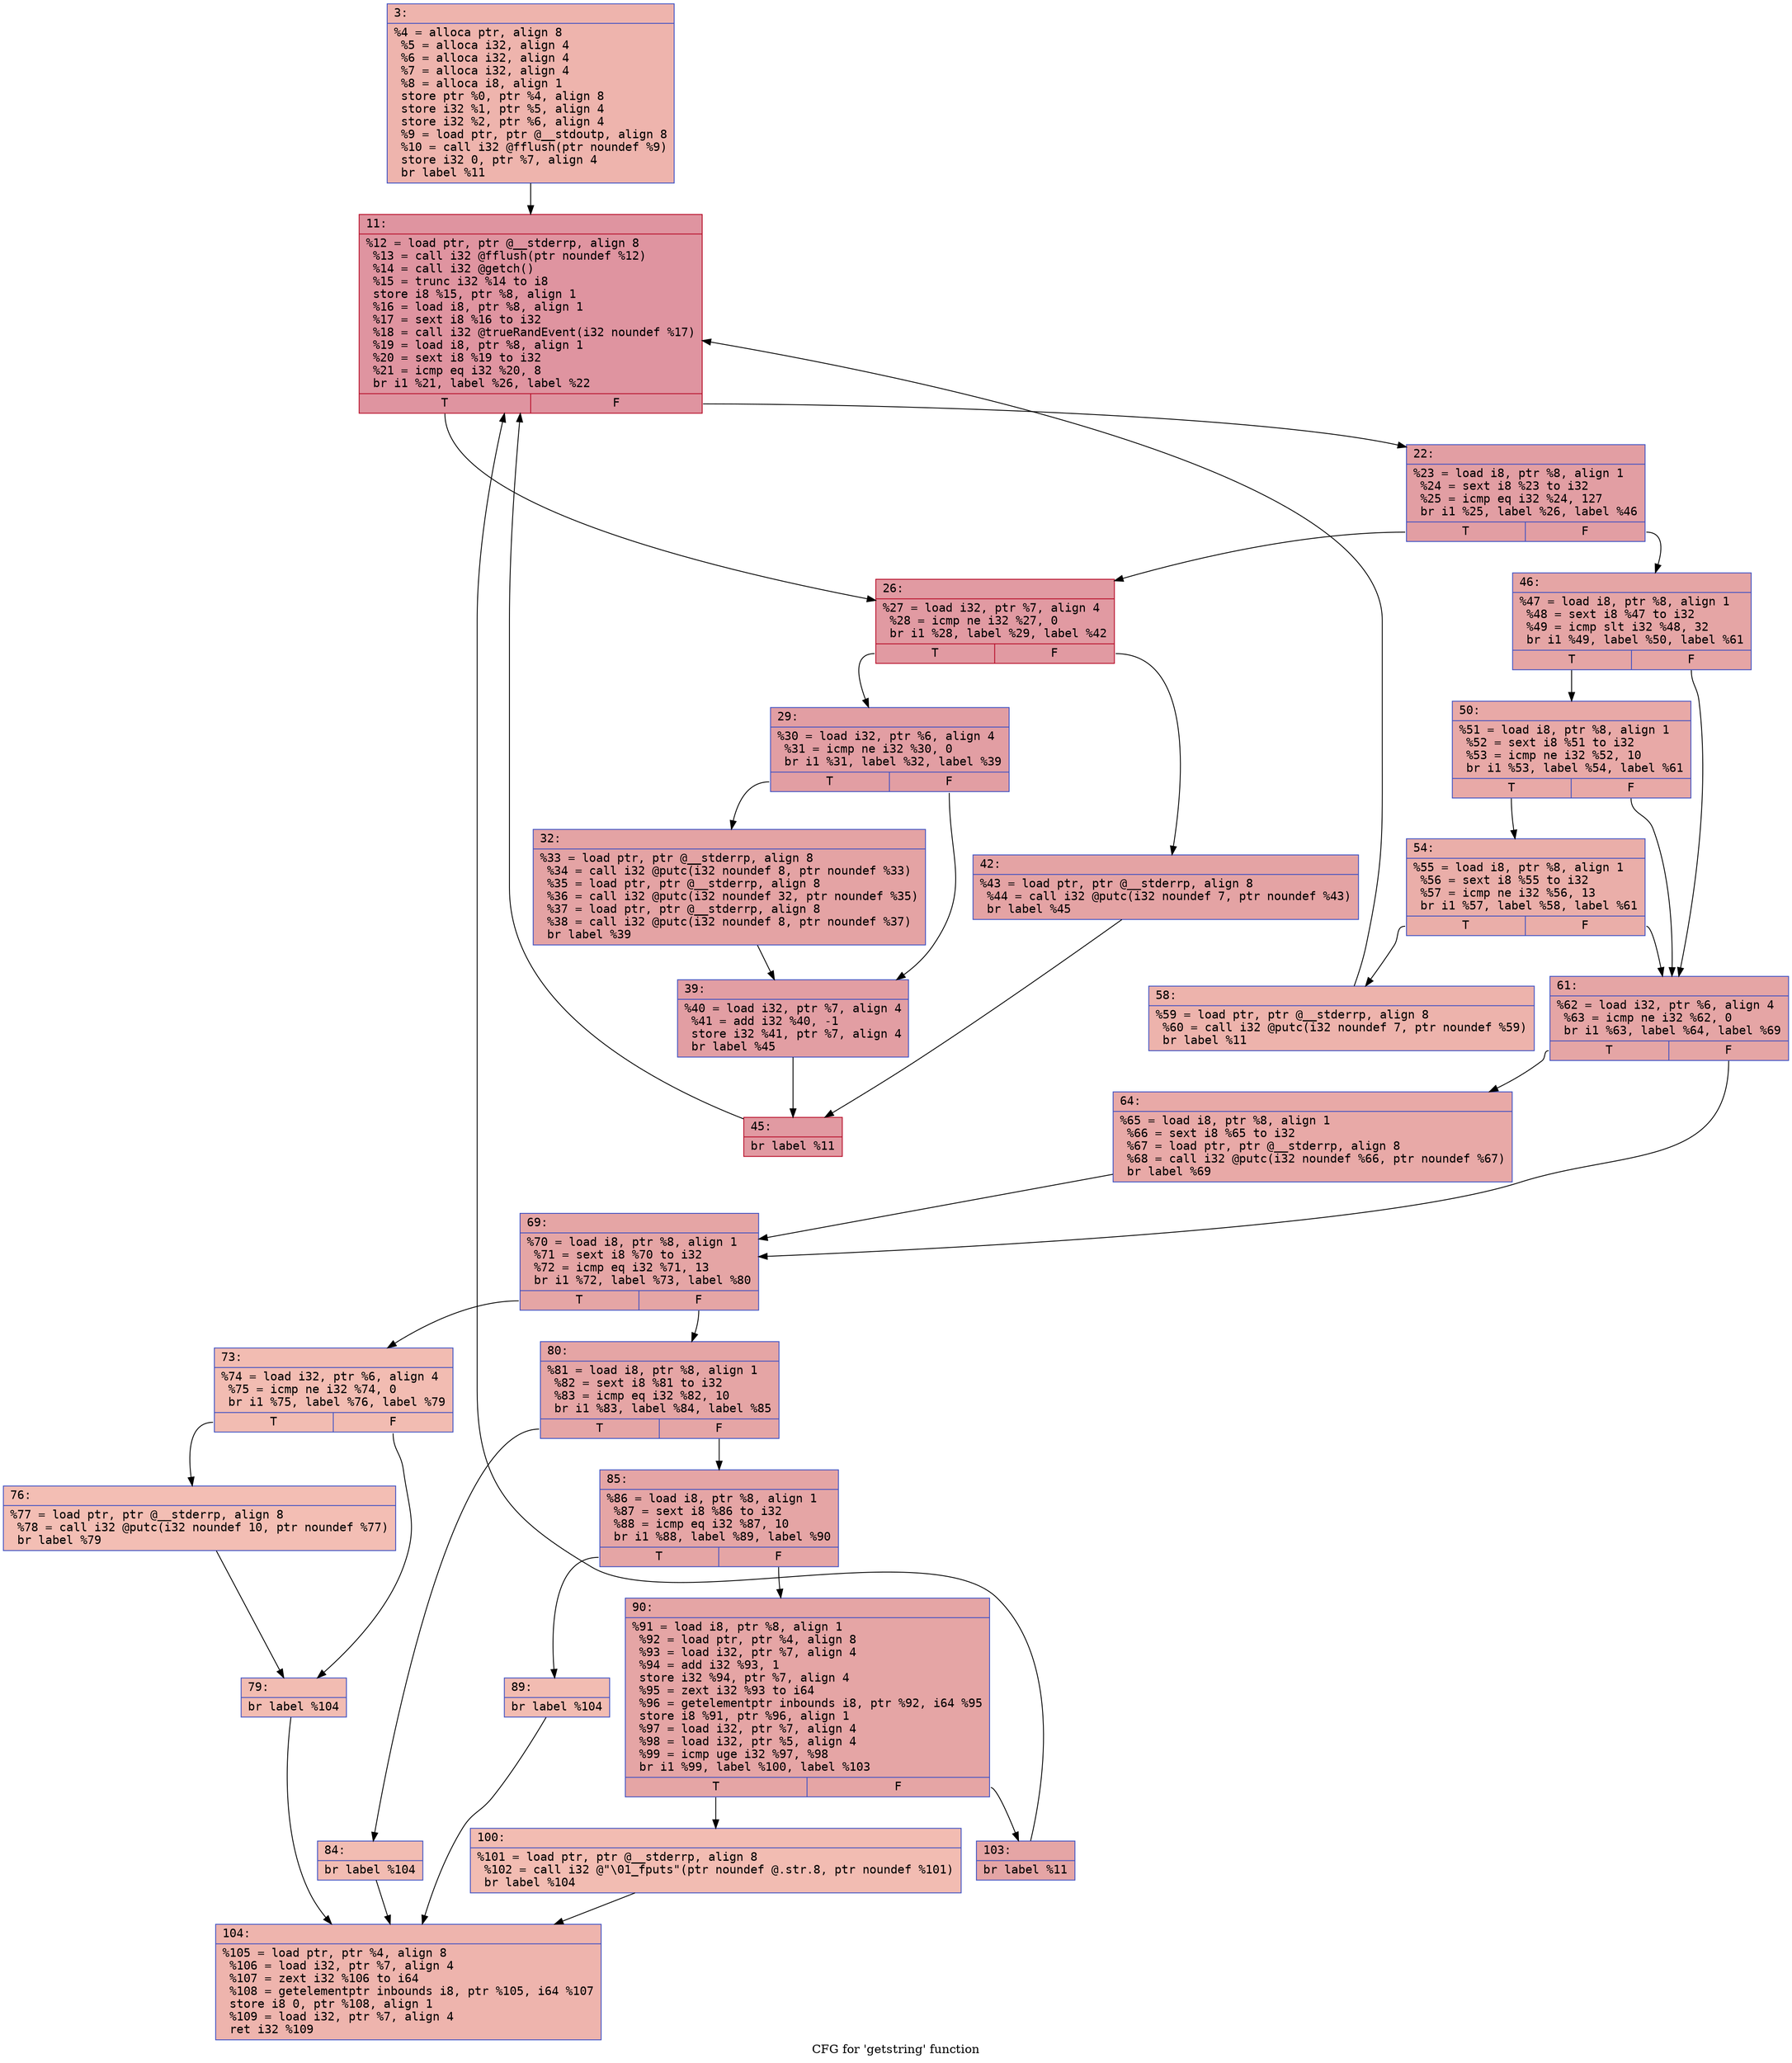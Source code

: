 digraph "CFG for 'getstring' function" {
	label="CFG for 'getstring' function";

	Node0x6000012c7f20 [shape=record,color="#3d50c3ff", style=filled, fillcolor="#d8564670" fontname="Courier",label="{3:\l|  %4 = alloca ptr, align 8\l  %5 = alloca i32, align 4\l  %6 = alloca i32, align 4\l  %7 = alloca i32, align 4\l  %8 = alloca i8, align 1\l  store ptr %0, ptr %4, align 8\l  store i32 %1, ptr %5, align 4\l  store i32 %2, ptr %6, align 4\l  %9 = load ptr, ptr @__stdoutp, align 8\l  %10 = call i32 @fflush(ptr noundef %9)\l  store i32 0, ptr %7, align 4\l  br label %11\l}"];
	Node0x6000012c7f20 -> Node0x6000012c7f70[tooltip="3 -> 11\nProbability 100.00%" ];
	Node0x6000012c7f70 [shape=record,color="#b70d28ff", style=filled, fillcolor="#b70d2870" fontname="Courier",label="{11:\l|  %12 = load ptr, ptr @__stderrp, align 8\l  %13 = call i32 @fflush(ptr noundef %12)\l  %14 = call i32 @getch()\l  %15 = trunc i32 %14 to i8\l  store i8 %15, ptr %8, align 1\l  %16 = load i8, ptr %8, align 1\l  %17 = sext i8 %16 to i32\l  %18 = call i32 @trueRandEvent(i32 noundef %17)\l  %19 = load i8, ptr %8, align 1\l  %20 = sext i8 %19 to i32\l  %21 = icmp eq i32 %20, 8\l  br i1 %21, label %26, label %22\l|{<s0>T|<s1>F}}"];
	Node0x6000012c7f70:s0 -> Node0x6000012c0050[tooltip="11 -> 26\nProbability 50.00%" ];
	Node0x6000012c7f70:s1 -> Node0x6000012c0000[tooltip="11 -> 22\nProbability 50.00%" ];
	Node0x6000012c0000 [shape=record,color="#3d50c3ff", style=filled, fillcolor="#be242e70" fontname="Courier",label="{22:\l|  %23 = load i8, ptr %8, align 1\l  %24 = sext i8 %23 to i32\l  %25 = icmp eq i32 %24, 127\l  br i1 %25, label %26, label %46\l|{<s0>T|<s1>F}}"];
	Node0x6000012c0000:s0 -> Node0x6000012c0050[tooltip="22 -> 26\nProbability 50.00%" ];
	Node0x6000012c0000:s1 -> Node0x6000012c0230[tooltip="22 -> 46\nProbability 50.00%" ];
	Node0x6000012c0050 [shape=record,color="#b70d28ff", style=filled, fillcolor="#bb1b2c70" fontname="Courier",label="{26:\l|  %27 = load i32, ptr %7, align 4\l  %28 = icmp ne i32 %27, 0\l  br i1 %28, label %29, label %42\l|{<s0>T|<s1>F}}"];
	Node0x6000012c0050:s0 -> Node0x6000012c00a0[tooltip="26 -> 29\nProbability 62.50%" ];
	Node0x6000012c0050:s1 -> Node0x6000012c0190[tooltip="26 -> 42\nProbability 37.50%" ];
	Node0x6000012c00a0 [shape=record,color="#3d50c3ff", style=filled, fillcolor="#be242e70" fontname="Courier",label="{29:\l|  %30 = load i32, ptr %6, align 4\l  %31 = icmp ne i32 %30, 0\l  br i1 %31, label %32, label %39\l|{<s0>T|<s1>F}}"];
	Node0x6000012c00a0:s0 -> Node0x6000012c00f0[tooltip="29 -> 32\nProbability 62.50%" ];
	Node0x6000012c00a0:s1 -> Node0x6000012c0140[tooltip="29 -> 39\nProbability 37.50%" ];
	Node0x6000012c00f0 [shape=record,color="#3d50c3ff", style=filled, fillcolor="#c32e3170" fontname="Courier",label="{32:\l|  %33 = load ptr, ptr @__stderrp, align 8\l  %34 = call i32 @putc(i32 noundef 8, ptr noundef %33)\l  %35 = load ptr, ptr @__stderrp, align 8\l  %36 = call i32 @putc(i32 noundef 32, ptr noundef %35)\l  %37 = load ptr, ptr @__stderrp, align 8\l  %38 = call i32 @putc(i32 noundef 8, ptr noundef %37)\l  br label %39\l}"];
	Node0x6000012c00f0 -> Node0x6000012c0140[tooltip="32 -> 39\nProbability 100.00%" ];
	Node0x6000012c0140 [shape=record,color="#3d50c3ff", style=filled, fillcolor="#be242e70" fontname="Courier",label="{39:\l|  %40 = load i32, ptr %7, align 4\l  %41 = add i32 %40, -1\l  store i32 %41, ptr %7, align 4\l  br label %45\l}"];
	Node0x6000012c0140 -> Node0x6000012c01e0[tooltip="39 -> 45\nProbability 100.00%" ];
	Node0x6000012c0190 [shape=record,color="#3d50c3ff", style=filled, fillcolor="#c32e3170" fontname="Courier",label="{42:\l|  %43 = load ptr, ptr @__stderrp, align 8\l  %44 = call i32 @putc(i32 noundef 7, ptr noundef %43)\l  br label %45\l}"];
	Node0x6000012c0190 -> Node0x6000012c01e0[tooltip="42 -> 45\nProbability 100.00%" ];
	Node0x6000012c01e0 [shape=record,color="#b70d28ff", style=filled, fillcolor="#bb1b2c70" fontname="Courier",label="{45:\l|  br label %11\l}"];
	Node0x6000012c01e0 -> Node0x6000012c7f70[tooltip="45 -> 11\nProbability 100.00%" ];
	Node0x6000012c0230 [shape=record,color="#3d50c3ff", style=filled, fillcolor="#c5333470" fontname="Courier",label="{46:\l|  %47 = load i8, ptr %8, align 1\l  %48 = sext i8 %47 to i32\l  %49 = icmp slt i32 %48, 32\l  br i1 %49, label %50, label %61\l|{<s0>T|<s1>F}}"];
	Node0x6000012c0230:s0 -> Node0x6000012c0280[tooltip="46 -> 50\nProbability 50.00%" ];
	Node0x6000012c0230:s1 -> Node0x6000012c0370[tooltip="46 -> 61\nProbability 50.00%" ];
	Node0x6000012c0280 [shape=record,color="#3d50c3ff", style=filled, fillcolor="#ca3b3770" fontname="Courier",label="{50:\l|  %51 = load i8, ptr %8, align 1\l  %52 = sext i8 %51 to i32\l  %53 = icmp ne i32 %52, 10\l  br i1 %53, label %54, label %61\l|{<s0>T|<s1>F}}"];
	Node0x6000012c0280:s0 -> Node0x6000012c02d0[tooltip="50 -> 54\nProbability 50.00%" ];
	Node0x6000012c0280:s1 -> Node0x6000012c0370[tooltip="50 -> 61\nProbability 50.00%" ];
	Node0x6000012c02d0 [shape=record,color="#3d50c3ff", style=filled, fillcolor="#d0473d70" fontname="Courier",label="{54:\l|  %55 = load i8, ptr %8, align 1\l  %56 = sext i8 %55 to i32\l  %57 = icmp ne i32 %56, 13\l  br i1 %57, label %58, label %61\l|{<s0>T|<s1>F}}"];
	Node0x6000012c02d0:s0 -> Node0x6000012c0320[tooltip="54 -> 58\nProbability 50.00%" ];
	Node0x6000012c02d0:s1 -> Node0x6000012c0370[tooltip="54 -> 61\nProbability 50.00%" ];
	Node0x6000012c0320 [shape=record,color="#3d50c3ff", style=filled, fillcolor="#d6524470" fontname="Courier",label="{58:\l|  %59 = load ptr, ptr @__stderrp, align 8\l  %60 = call i32 @putc(i32 noundef 7, ptr noundef %59)\l  br label %11\l}"];
	Node0x6000012c0320 -> Node0x6000012c7f70[tooltip="58 -> 11\nProbability 100.00%" ];
	Node0x6000012c0370 [shape=record,color="#3d50c3ff", style=filled, fillcolor="#c5333470" fontname="Courier",label="{61:\l|  %62 = load i32, ptr %6, align 4\l  %63 = icmp ne i32 %62, 0\l  br i1 %63, label %64, label %69\l|{<s0>T|<s1>F}}"];
	Node0x6000012c0370:s0 -> Node0x6000012c03c0[tooltip="61 -> 64\nProbability 62.50%" ];
	Node0x6000012c0370:s1 -> Node0x6000012c0410[tooltip="61 -> 69\nProbability 37.50%" ];
	Node0x6000012c03c0 [shape=record,color="#3d50c3ff", style=filled, fillcolor="#ca3b3770" fontname="Courier",label="{64:\l|  %65 = load i8, ptr %8, align 1\l  %66 = sext i8 %65 to i32\l  %67 = load ptr, ptr @__stderrp, align 8\l  %68 = call i32 @putc(i32 noundef %66, ptr noundef %67)\l  br label %69\l}"];
	Node0x6000012c03c0 -> Node0x6000012c0410[tooltip="64 -> 69\nProbability 100.00%" ];
	Node0x6000012c0410 [shape=record,color="#3d50c3ff", style=filled, fillcolor="#c5333470" fontname="Courier",label="{69:\l|  %70 = load i8, ptr %8, align 1\l  %71 = sext i8 %70 to i32\l  %72 = icmp eq i32 %71, 13\l  br i1 %72, label %73, label %80\l|{<s0>T|<s1>F}}"];
	Node0x6000012c0410:s0 -> Node0x6000012c0460[tooltip="69 -> 73\nProbability 3.12%" ];
	Node0x6000012c0410:s1 -> Node0x6000012c0550[tooltip="69 -> 80\nProbability 96.88%" ];
	Node0x6000012c0460 [shape=record,color="#3d50c3ff", style=filled, fillcolor="#e1675170" fontname="Courier",label="{73:\l|  %74 = load i32, ptr %6, align 4\l  %75 = icmp ne i32 %74, 0\l  br i1 %75, label %76, label %79\l|{<s0>T|<s1>F}}"];
	Node0x6000012c0460:s0 -> Node0x6000012c04b0[tooltip="73 -> 76\nProbability 62.50%" ];
	Node0x6000012c0460:s1 -> Node0x6000012c0500[tooltip="73 -> 79\nProbability 37.50%" ];
	Node0x6000012c04b0 [shape=record,color="#3d50c3ff", style=filled, fillcolor="#e36c5570" fontname="Courier",label="{76:\l|  %77 = load ptr, ptr @__stderrp, align 8\l  %78 = call i32 @putc(i32 noundef 10, ptr noundef %77)\l  br label %79\l}"];
	Node0x6000012c04b0 -> Node0x6000012c0500[tooltip="76 -> 79\nProbability 100.00%" ];
	Node0x6000012c0500 [shape=record,color="#3d50c3ff", style=filled, fillcolor="#e1675170" fontname="Courier",label="{79:\l|  br label %104\l}"];
	Node0x6000012c0500 -> Node0x6000012c0780[tooltip="79 -> 104\nProbability 100.00%" ];
	Node0x6000012c0550 [shape=record,color="#3d50c3ff", style=filled, fillcolor="#c5333470" fontname="Courier",label="{80:\l|  %81 = load i8, ptr %8, align 1\l  %82 = sext i8 %81 to i32\l  %83 = icmp eq i32 %82, 10\l  br i1 %83, label %84, label %85\l|{<s0>T|<s1>F}}"];
	Node0x6000012c0550:s0 -> Node0x6000012c05a0[tooltip="80 -> 84\nProbability 3.12%" ];
	Node0x6000012c0550:s1 -> Node0x6000012c05f0[tooltip="80 -> 85\nProbability 96.88%" ];
	Node0x6000012c05a0 [shape=record,color="#3d50c3ff", style=filled, fillcolor="#e1675170" fontname="Courier",label="{84:\l|  br label %104\l}"];
	Node0x6000012c05a0 -> Node0x6000012c0780[tooltip="84 -> 104\nProbability 100.00%" ];
	Node0x6000012c05f0 [shape=record,color="#3d50c3ff", style=filled, fillcolor="#c5333470" fontname="Courier",label="{85:\l|  %86 = load i8, ptr %8, align 1\l  %87 = sext i8 %86 to i32\l  %88 = icmp eq i32 %87, 10\l  br i1 %88, label %89, label %90\l|{<s0>T|<s1>F}}"];
	Node0x6000012c05f0:s0 -> Node0x6000012c0640[tooltip="85 -> 89\nProbability 3.12%" ];
	Node0x6000012c05f0:s1 -> Node0x6000012c0690[tooltip="85 -> 90\nProbability 96.88%" ];
	Node0x6000012c0640 [shape=record,color="#3d50c3ff", style=filled, fillcolor="#e1675170" fontname="Courier",label="{89:\l|  br label %104\l}"];
	Node0x6000012c0640 -> Node0x6000012c0780[tooltip="89 -> 104\nProbability 100.00%" ];
	Node0x6000012c0690 [shape=record,color="#3d50c3ff", style=filled, fillcolor="#c5333470" fontname="Courier",label="{90:\l|  %91 = load i8, ptr %8, align 1\l  %92 = load ptr, ptr %4, align 8\l  %93 = load i32, ptr %7, align 4\l  %94 = add i32 %93, 1\l  store i32 %94, ptr %7, align 4\l  %95 = zext i32 %93 to i64\l  %96 = getelementptr inbounds i8, ptr %92, i64 %95\l  store i8 %91, ptr %96, align 1\l  %97 = load i32, ptr %7, align 4\l  %98 = load i32, ptr %5, align 4\l  %99 = icmp uge i32 %97, %98\l  br i1 %99, label %100, label %103\l|{<s0>T|<s1>F}}"];
	Node0x6000012c0690:s0 -> Node0x6000012c06e0[tooltip="90 -> 100\nProbability 3.12%" ];
	Node0x6000012c0690:s1 -> Node0x6000012c0730[tooltip="90 -> 103\nProbability 96.88%" ];
	Node0x6000012c06e0 [shape=record,color="#3d50c3ff", style=filled, fillcolor="#e1675170" fontname="Courier",label="{100:\l|  %101 = load ptr, ptr @__stderrp, align 8\l  %102 = call i32 @\"\\01_fputs\"(ptr noundef @.str.8, ptr noundef %101)\l  br label %104\l}"];
	Node0x6000012c06e0 -> Node0x6000012c0780[tooltip="100 -> 104\nProbability 100.00%" ];
	Node0x6000012c0730 [shape=record,color="#3d50c3ff", style=filled, fillcolor="#c5333470" fontname="Courier",label="{103:\l|  br label %11\l}"];
	Node0x6000012c0730 -> Node0x6000012c7f70[tooltip="103 -> 11\nProbability 100.00%" ];
	Node0x6000012c0780 [shape=record,color="#3d50c3ff", style=filled, fillcolor="#d8564670" fontname="Courier",label="{104:\l|  %105 = load ptr, ptr %4, align 8\l  %106 = load i32, ptr %7, align 4\l  %107 = zext i32 %106 to i64\l  %108 = getelementptr inbounds i8, ptr %105, i64 %107\l  store i8 0, ptr %108, align 1\l  %109 = load i32, ptr %7, align 4\l  ret i32 %109\l}"];
}
